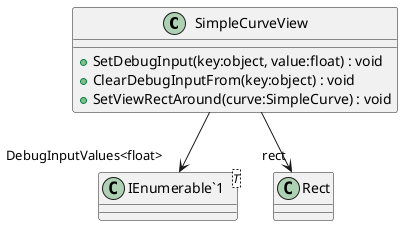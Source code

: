 @startuml
class SimpleCurveView {
    + SetDebugInput(key:object, value:float) : void
    + ClearDebugInputFrom(key:object) : void
    + SetViewRectAround(curve:SimpleCurve) : void
}
class "IEnumerable`1"<T> {
}
SimpleCurveView --> "rect" Rect
SimpleCurveView --> "DebugInputValues<float>" "IEnumerable`1"
@enduml
